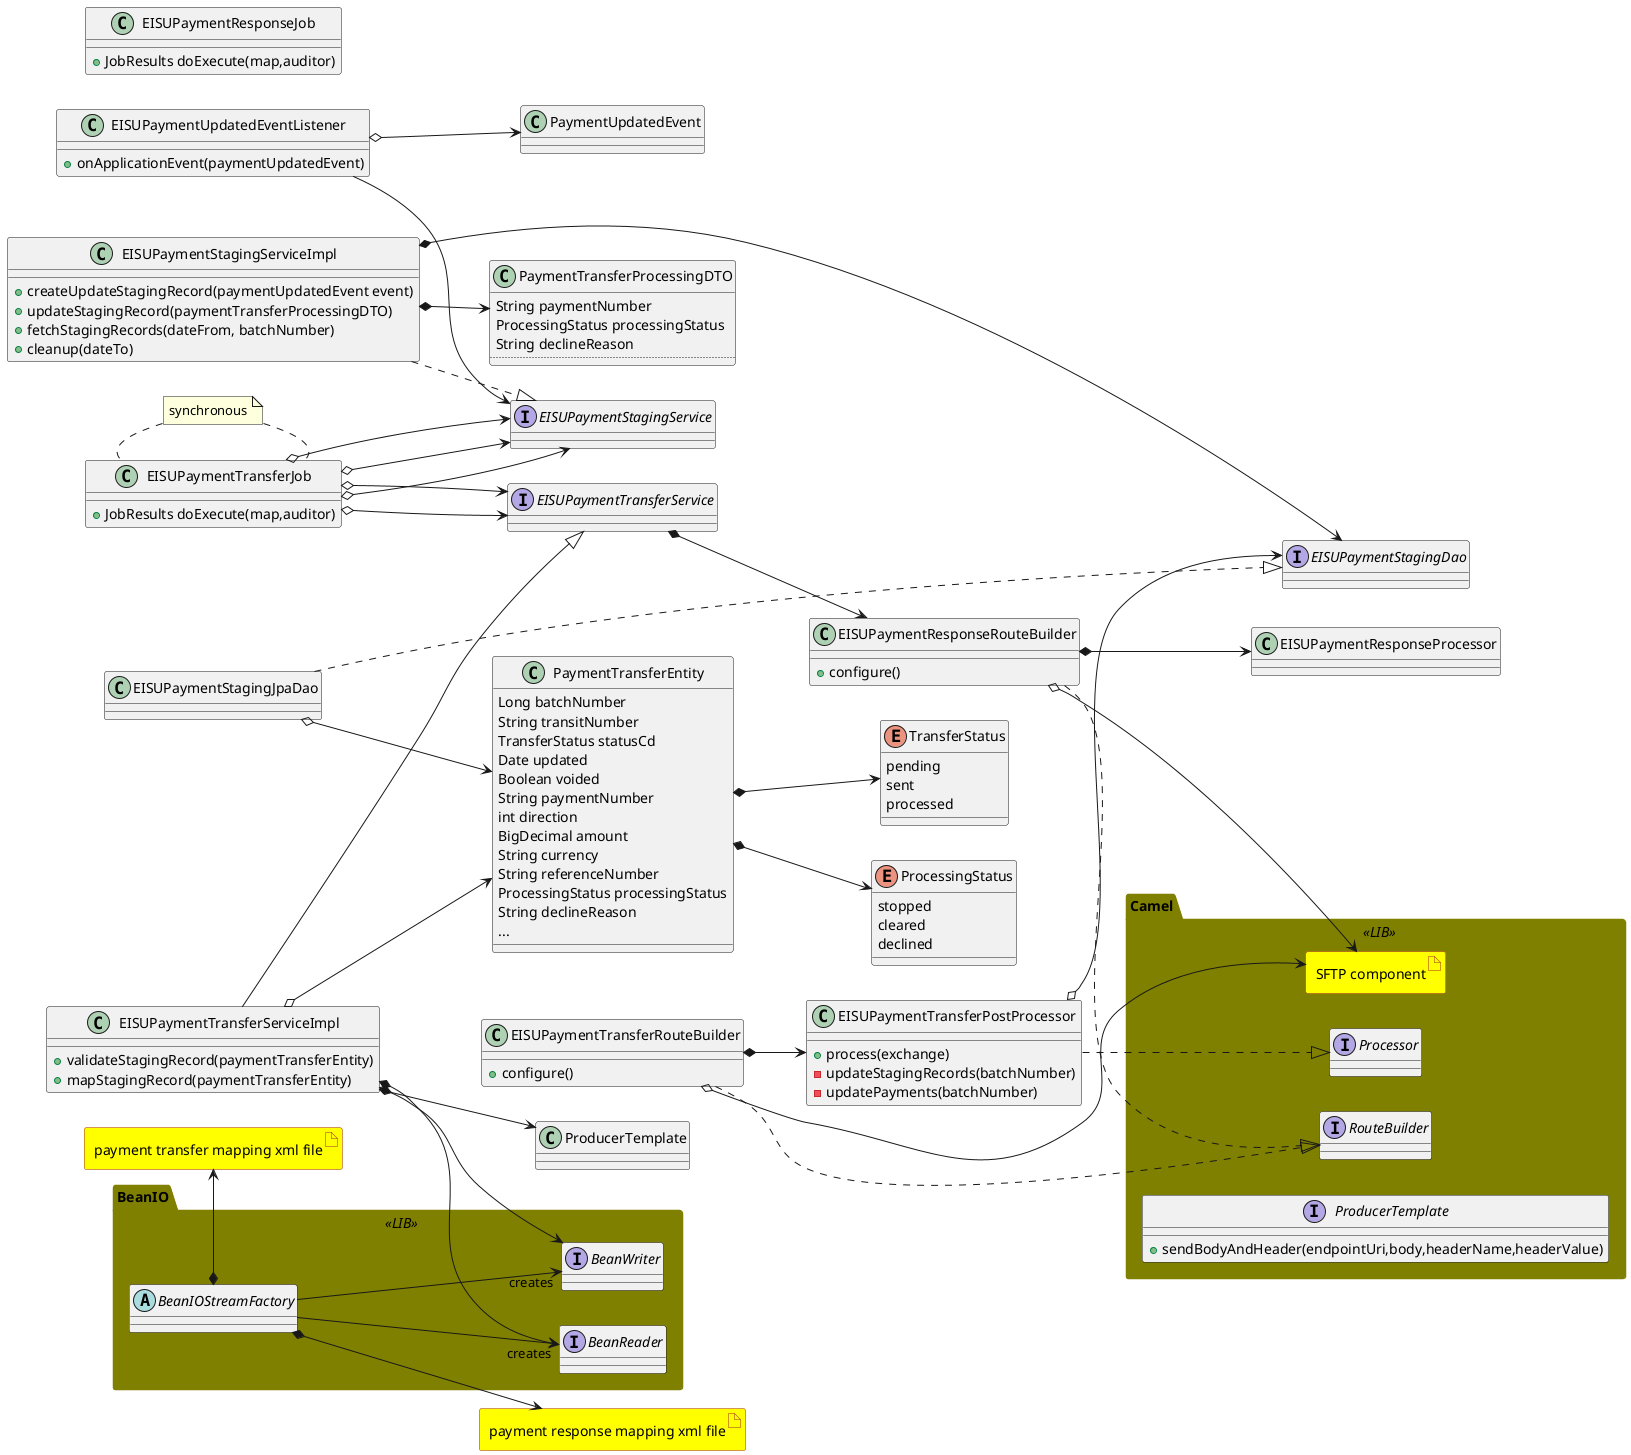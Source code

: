 @startuml
allowmixing

left to right direction



skinparam package {
  BackgroundColor<<LIB>> olive
  BorderColor<<LIB>> olive
}

skinparam artifact {
  BackgroundColor yellow
  BorderColor brown
}

enum TransferStatus {
pending
sent
processed
}

enum ProcessingStatus {
stopped
cleared
declined
}

class PaymentUpdatedEvent
class PaymentTransferEntity {
Long batchNumber
String transitNumber
TransferStatus statusCd
Date updated
Boolean voided
String paymentNumber
int direction
BigDecimal amount
String currency
String referenceNumber
ProcessingStatus processingStatus
String declineReason
...
}


PaymentTransferEntity *--> TransferStatus
PaymentTransferEntity *--> ProcessingStatus

EISUPaymentTransferJob o--> EISUPaymentStagingService



class EISUPaymentUpdatedEventListener {
+onApplicationEvent(paymentUpdatedEvent)
}

EISUPaymentUpdatedEventListener o--> PaymentUpdatedEvent

interface EISUPaymentStagingService
class EISUPaymentStagingServiceImpl{
+createUpdateStagingRecord(paymentUpdatedEvent event)
+updateStagingRecord(paymentTransferProcessingDTO)
+fetchStagingRecords(dateFrom, batchNumber)
+cleanup(dateTo)
}

EISUPaymentStagingServiceImpl *--> PaymentTransferProcessingDTO

class EISUPaymentTransferJob {
+JobResults doExecute(map,auditor)
}
note "synchronous" as S
S . EISUPaymentTransferJob

class EISUPaymentResponseJob {
+JobResults doExecute(map,auditor)
}
S . EISUPaymentTransferJob

EISUPaymentTransferJob o--> EISUPaymentTransferService
EISUPaymentTransferJob o--> EISUPaymentStagingService




interface EISUPaymentTransferService
class EISUPaymentTransferServiceImpl{
+validateStagingRecord(paymentTransferEntity)
+mapStagingRecord(paymentTransferEntity)
}

EISUPaymentTransferServiceImpl o--> ProducerTemplate
EISUPaymentTransferServiceImpl o--> PaymentTransferEntity
EISUPaymentStagingJpaDao o--> PaymentTransferEntity

package Camel <<LIB>> {
artifact "SFTP component"
interface RouteBuilder
interface Processor
interface ProducerTemplate {
+sendBodyAndHeader(endpointUri,body,headerName,headerValue)
}
}

EISUPaymentTransferService *--> EISUPaymentResponseRouteBuilder


class EISUPaymentResponseRouteBuilder {
+configure()
}
EISUPaymentResponseRouteBuilder ..|> RouteBuilder
EISUPaymentResponseRouteBuilder *--> EISUPaymentResponseProcessor
EISUPaymentResponseRouteBuilder o--> "SFTP component"

class EISUPaymentTransferRouteBuilder {
+configure()
}
EISUPaymentTransferRouteBuilder ..|> RouteBuilder
EISUPaymentTransferRouteBuilder *--> EISUPaymentTransferPostProcessor
EISUPaymentTransferRouteBuilder o--> "SFTP component"

class EISUPaymentTransferPostProcessor {
+process(exchange)
-updateStagingRecords(batchNumber)
-updatePayments(batchNumber)
}

EISUPaymentTransferPostProcessor ..|> Processor
EISUPaymentTransferPostProcessor o--> EISUPaymentStagingDao

package BeanIO <<LIB>> {
abstract class BeanIOStreamFactory
interface BeanWriter
interface BeanReader

BeanIOStreamFactory --> "creates" BeanWriter
BeanIOStreamFactory --> "creates" BeanReader
}
artifact "payment transfer mapping xml file"
artifact "payment response mapping xml file"


EISUPaymentTransferServiceImpl *--> BeanWriter
EISUPaymentTransferServiceImpl *--> BeanReader

BeanIOStreamFactory *-> "payment transfer mapping xml file"
BeanIOStreamFactory *--> "payment response mapping xml file"




EISUPaymentTransferJob o--> EISUPaymentStagingService
EISUPaymentTransferJob o--> EISUPaymentTransferService

EISUPaymentTransferServiceImpl --|> EISUPaymentTransferService

class PaymentTransferProcessingDTO {
String paymentNumber
ProcessingStatus processingStatus
String declineReason
....
}
EISUPaymentStagingServiceImpl ..|> EISUPaymentStagingService
EISUPaymentUpdatedEventListener --> EISUPaymentStagingService

interface EISUPaymentStagingDao
class EISUPaymentStagingJpaDao
EISUPaymentStagingJpaDao ..|> EISUPaymentStagingDao

EISUPaymentStagingServiceImpl *--> EISUPaymentStagingDao
@enduml